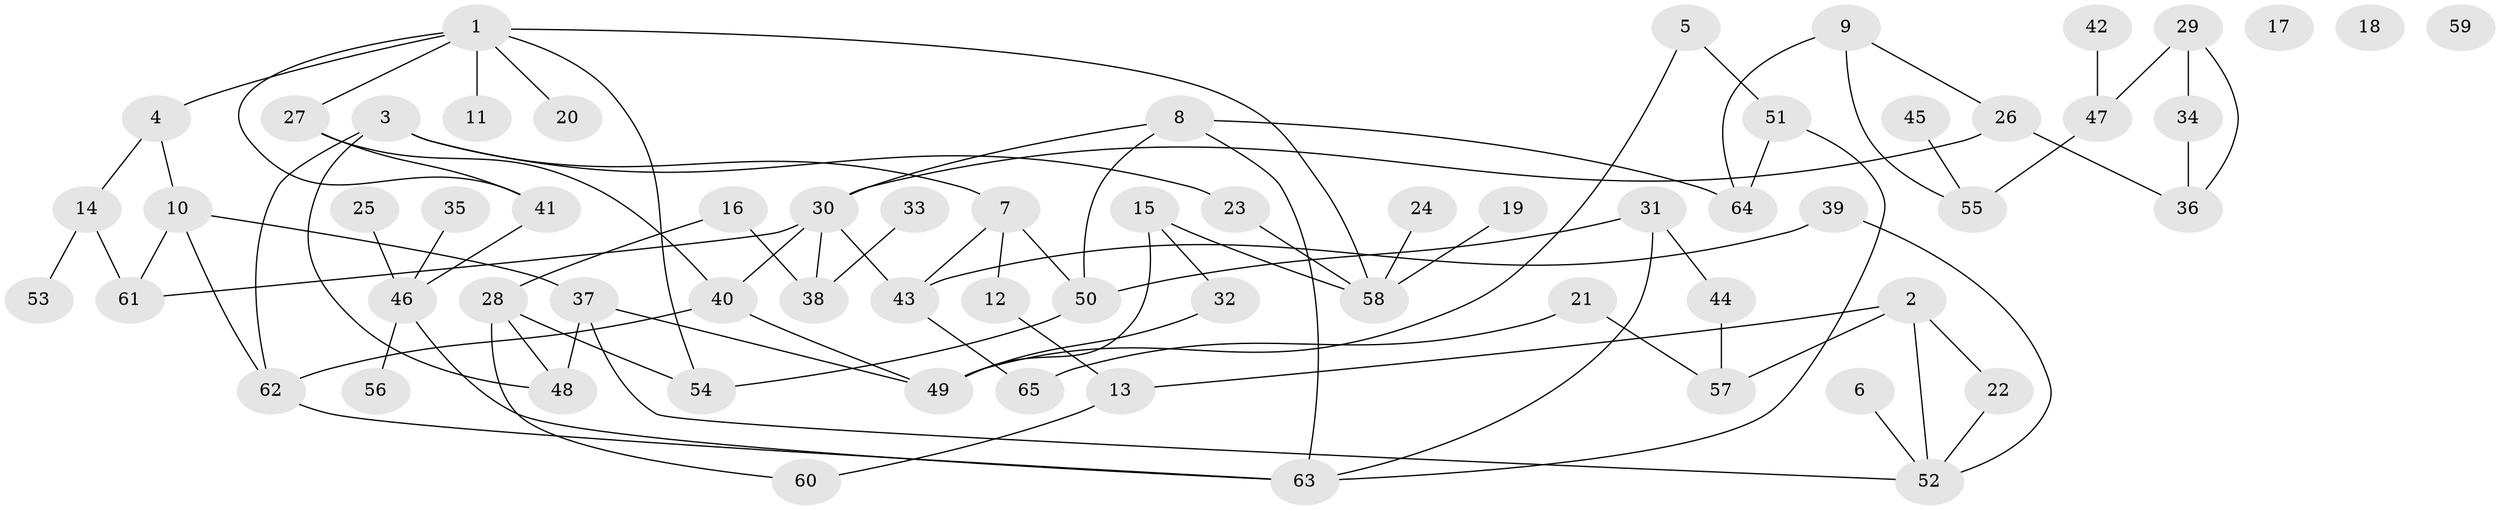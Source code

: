 // coarse degree distribution, {7: 0.023809523809523808, 3: 0.16666666666666666, 5: 0.09523809523809523, 4: 0.14285714285714285, 1: 0.23809523809523808, 6: 0.047619047619047616, 2: 0.16666666666666666, 0: 0.07142857142857142, 8: 0.047619047619047616}
// Generated by graph-tools (version 1.1) at 2025/23/03/03/25 07:23:25]
// undirected, 65 vertices, 89 edges
graph export_dot {
graph [start="1"]
  node [color=gray90,style=filled];
  1;
  2;
  3;
  4;
  5;
  6;
  7;
  8;
  9;
  10;
  11;
  12;
  13;
  14;
  15;
  16;
  17;
  18;
  19;
  20;
  21;
  22;
  23;
  24;
  25;
  26;
  27;
  28;
  29;
  30;
  31;
  32;
  33;
  34;
  35;
  36;
  37;
  38;
  39;
  40;
  41;
  42;
  43;
  44;
  45;
  46;
  47;
  48;
  49;
  50;
  51;
  52;
  53;
  54;
  55;
  56;
  57;
  58;
  59;
  60;
  61;
  62;
  63;
  64;
  65;
  1 -- 4;
  1 -- 11;
  1 -- 20;
  1 -- 27;
  1 -- 41;
  1 -- 54;
  1 -- 58;
  2 -- 13;
  2 -- 22;
  2 -- 52;
  2 -- 57;
  3 -- 7;
  3 -- 23;
  3 -- 48;
  3 -- 62;
  4 -- 10;
  4 -- 14;
  5 -- 49;
  5 -- 51;
  6 -- 52;
  7 -- 12;
  7 -- 43;
  7 -- 50;
  8 -- 30;
  8 -- 50;
  8 -- 63;
  8 -- 64;
  9 -- 26;
  9 -- 55;
  9 -- 64;
  10 -- 37;
  10 -- 61;
  10 -- 62;
  12 -- 13;
  13 -- 60;
  14 -- 53;
  14 -- 61;
  15 -- 32;
  15 -- 49;
  15 -- 58;
  16 -- 28;
  16 -- 38;
  19 -- 58;
  21 -- 57;
  21 -- 65;
  22 -- 52;
  23 -- 58;
  24 -- 58;
  25 -- 46;
  26 -- 30;
  26 -- 36;
  27 -- 40;
  27 -- 41;
  28 -- 48;
  28 -- 54;
  28 -- 60;
  29 -- 34;
  29 -- 36;
  29 -- 47;
  30 -- 38;
  30 -- 40;
  30 -- 43;
  30 -- 61;
  31 -- 44;
  31 -- 50;
  31 -- 63;
  32 -- 49;
  33 -- 38;
  34 -- 36;
  35 -- 46;
  37 -- 48;
  37 -- 49;
  37 -- 52;
  39 -- 43;
  39 -- 52;
  40 -- 49;
  40 -- 62;
  41 -- 46;
  42 -- 47;
  43 -- 65;
  44 -- 57;
  45 -- 55;
  46 -- 56;
  46 -- 63;
  47 -- 55;
  50 -- 54;
  51 -- 63;
  51 -- 64;
  62 -- 63;
}
